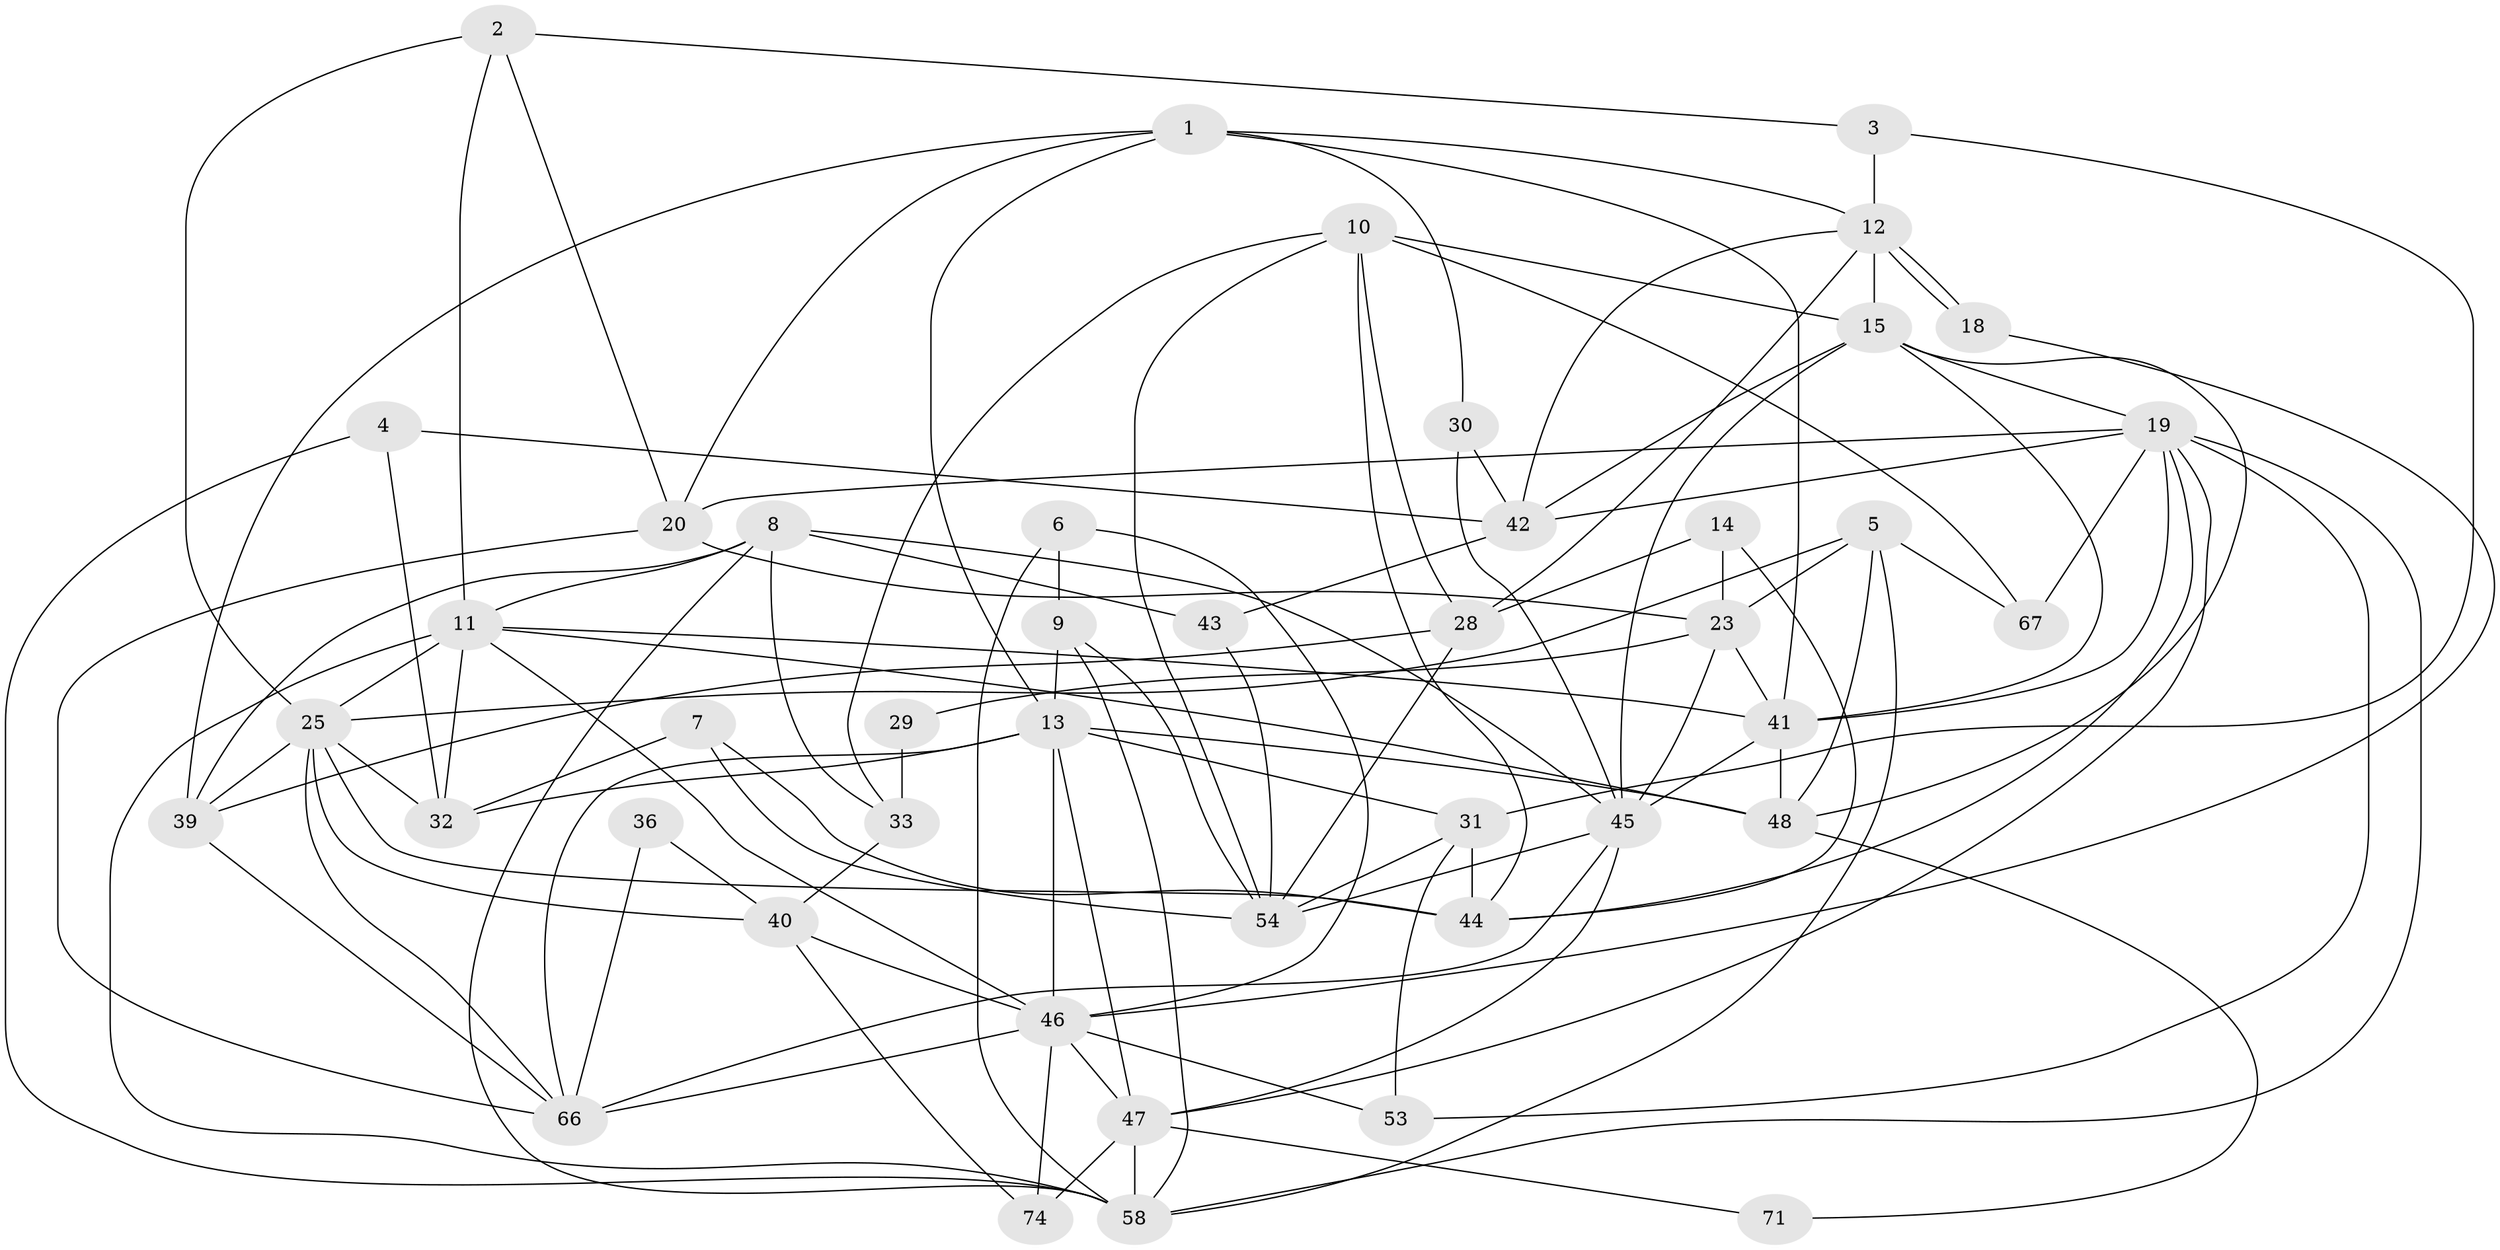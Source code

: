 // original degree distribution, {4: 0.25333333333333335, 3: 0.29333333333333333, 2: 0.12, 6: 0.10666666666666667, 5: 0.18666666666666668, 8: 0.013333333333333334, 7: 0.02666666666666667}
// Generated by graph-tools (version 1.1) at 2025/11/02/27/25 16:11:20]
// undirected, 44 vertices, 114 edges
graph export_dot {
graph [start="1"]
  node [color=gray90,style=filled];
  1 [super="+24"];
  2 [super="+34"];
  3;
  4;
  5 [super="+50"];
  6 [super="+22"];
  7 [super="+17"];
  8 [super="+75"];
  9 [super="+16"];
  10;
  11 [super="+61"];
  12 [super="+35"];
  13 [super="+21"];
  14 [super="+27"];
  15 [super="+69"];
  18;
  19 [super="+63"];
  20;
  23 [super="+26"];
  25 [super="+57"];
  28 [super="+65"];
  29;
  30;
  31 [super="+37"];
  32 [super="+38"];
  33 [super="+60"];
  36;
  39 [super="+55"];
  40 [super="+62"];
  41 [super="+73"];
  42 [super="+52"];
  43;
  44 [super="+49"];
  45 [super="+70"];
  46 [super="+64"];
  47 [super="+56"];
  48 [super="+51"];
  53;
  54 [super="+68"];
  58 [super="+59"];
  66 [super="+72"];
  67;
  71;
  74;
  1 -- 30;
  1 -- 13;
  1 -- 20;
  1 -- 12;
  1 -- 39;
  1 -- 41;
  2 -- 25;
  2 -- 20;
  2 -- 11;
  2 -- 3;
  3 -- 31;
  3 -- 12;
  4 -- 58;
  4 -- 32;
  4 -- 42;
  5 -- 58;
  5 -- 23;
  5 -- 48;
  5 -- 25;
  5 -- 67;
  6 -- 9 [weight=2];
  6 -- 46;
  6 -- 58;
  7 -- 32;
  7 -- 44;
  7 -- 54;
  8 -- 39;
  8 -- 33;
  8 -- 58;
  8 -- 43;
  8 -- 45;
  8 -- 11;
  9 -- 13;
  9 -- 58;
  9 -- 54;
  10 -- 15;
  10 -- 54;
  10 -- 28;
  10 -- 44;
  10 -- 67;
  10 -- 33;
  11 -- 48;
  11 -- 25;
  11 -- 41 [weight=2];
  11 -- 32;
  11 -- 58;
  11 -- 46;
  12 -- 18;
  12 -- 18;
  12 -- 15;
  12 -- 42;
  12 -- 28;
  13 -- 47;
  13 -- 46;
  13 -- 32;
  13 -- 48;
  13 -- 66;
  13 -- 31;
  14 -- 44;
  14 -- 28;
  14 -- 23 [weight=2];
  15 -- 41;
  15 -- 48;
  15 -- 19;
  15 -- 42;
  15 -- 45;
  18 -- 46;
  19 -- 41;
  19 -- 53;
  19 -- 20;
  19 -- 42;
  19 -- 58;
  19 -- 67;
  19 -- 47;
  19 -- 44;
  20 -- 23;
  20 -- 66;
  23 -- 29;
  23 -- 41;
  23 -- 45;
  25 -- 66;
  25 -- 32;
  25 -- 44;
  25 -- 39;
  25 -- 40;
  28 -- 54;
  28 -- 39;
  29 -- 33;
  30 -- 42;
  30 -- 45;
  31 -- 53;
  31 -- 44;
  31 -- 54;
  33 -- 40 [weight=3];
  36 -- 66;
  36 -- 40;
  39 -- 66;
  40 -- 74;
  40 -- 46;
  41 -- 45;
  41 -- 48;
  42 -- 43;
  43 -- 54;
  45 -- 66;
  45 -- 54;
  45 -- 47;
  46 -- 66;
  46 -- 74;
  46 -- 53;
  46 -- 47;
  47 -- 71;
  47 -- 74;
  47 -- 58;
  48 -- 71;
}
